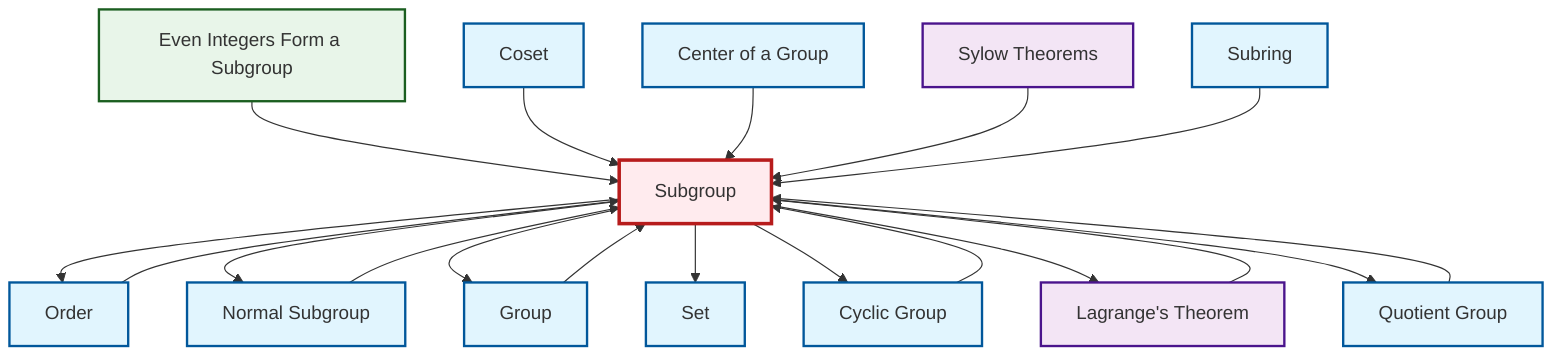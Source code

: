 graph TD
    classDef definition fill:#e1f5fe,stroke:#01579b,stroke-width:2px
    classDef theorem fill:#f3e5f5,stroke:#4a148c,stroke-width:2px
    classDef axiom fill:#fff3e0,stroke:#e65100,stroke-width:2px
    classDef example fill:#e8f5e9,stroke:#1b5e20,stroke-width:2px
    classDef current fill:#ffebee,stroke:#b71c1c,stroke-width:3px
    def-center-of-group["Center of a Group"]:::definition
    def-order["Order"]:::definition
    def-subring["Subring"]:::definition
    def-set["Set"]:::definition
    ex-even-integers-subgroup["Even Integers Form a Subgroup"]:::example
    def-normal-subgroup["Normal Subgroup"]:::definition
    def-quotient-group["Quotient Group"]:::definition
    def-group["Group"]:::definition
    def-cyclic-group["Cyclic Group"]:::definition
    thm-lagrange["Lagrange's Theorem"]:::theorem
    def-subgroup["Subgroup"]:::definition
    thm-sylow["Sylow Theorems"]:::theorem
    def-coset["Coset"]:::definition
    def-order --> def-subgroup
    def-normal-subgroup --> def-subgroup
    def-group --> def-subgroup
    ex-even-integers-subgroup --> def-subgroup
    thm-lagrange --> def-subgroup
    def-cyclic-group --> def-subgroup
    def-coset --> def-subgroup
    def-center-of-group --> def-subgroup
    def-subgroup --> def-order
    def-subgroup --> def-normal-subgroup
    thm-sylow --> def-subgroup
    def-subgroup --> def-group
    def-quotient-group --> def-subgroup
    def-subgroup --> def-set
    def-subring --> def-subgroup
    def-subgroup --> def-cyclic-group
    def-subgroup --> thm-lagrange
    def-subgroup --> def-quotient-group
    class def-subgroup current